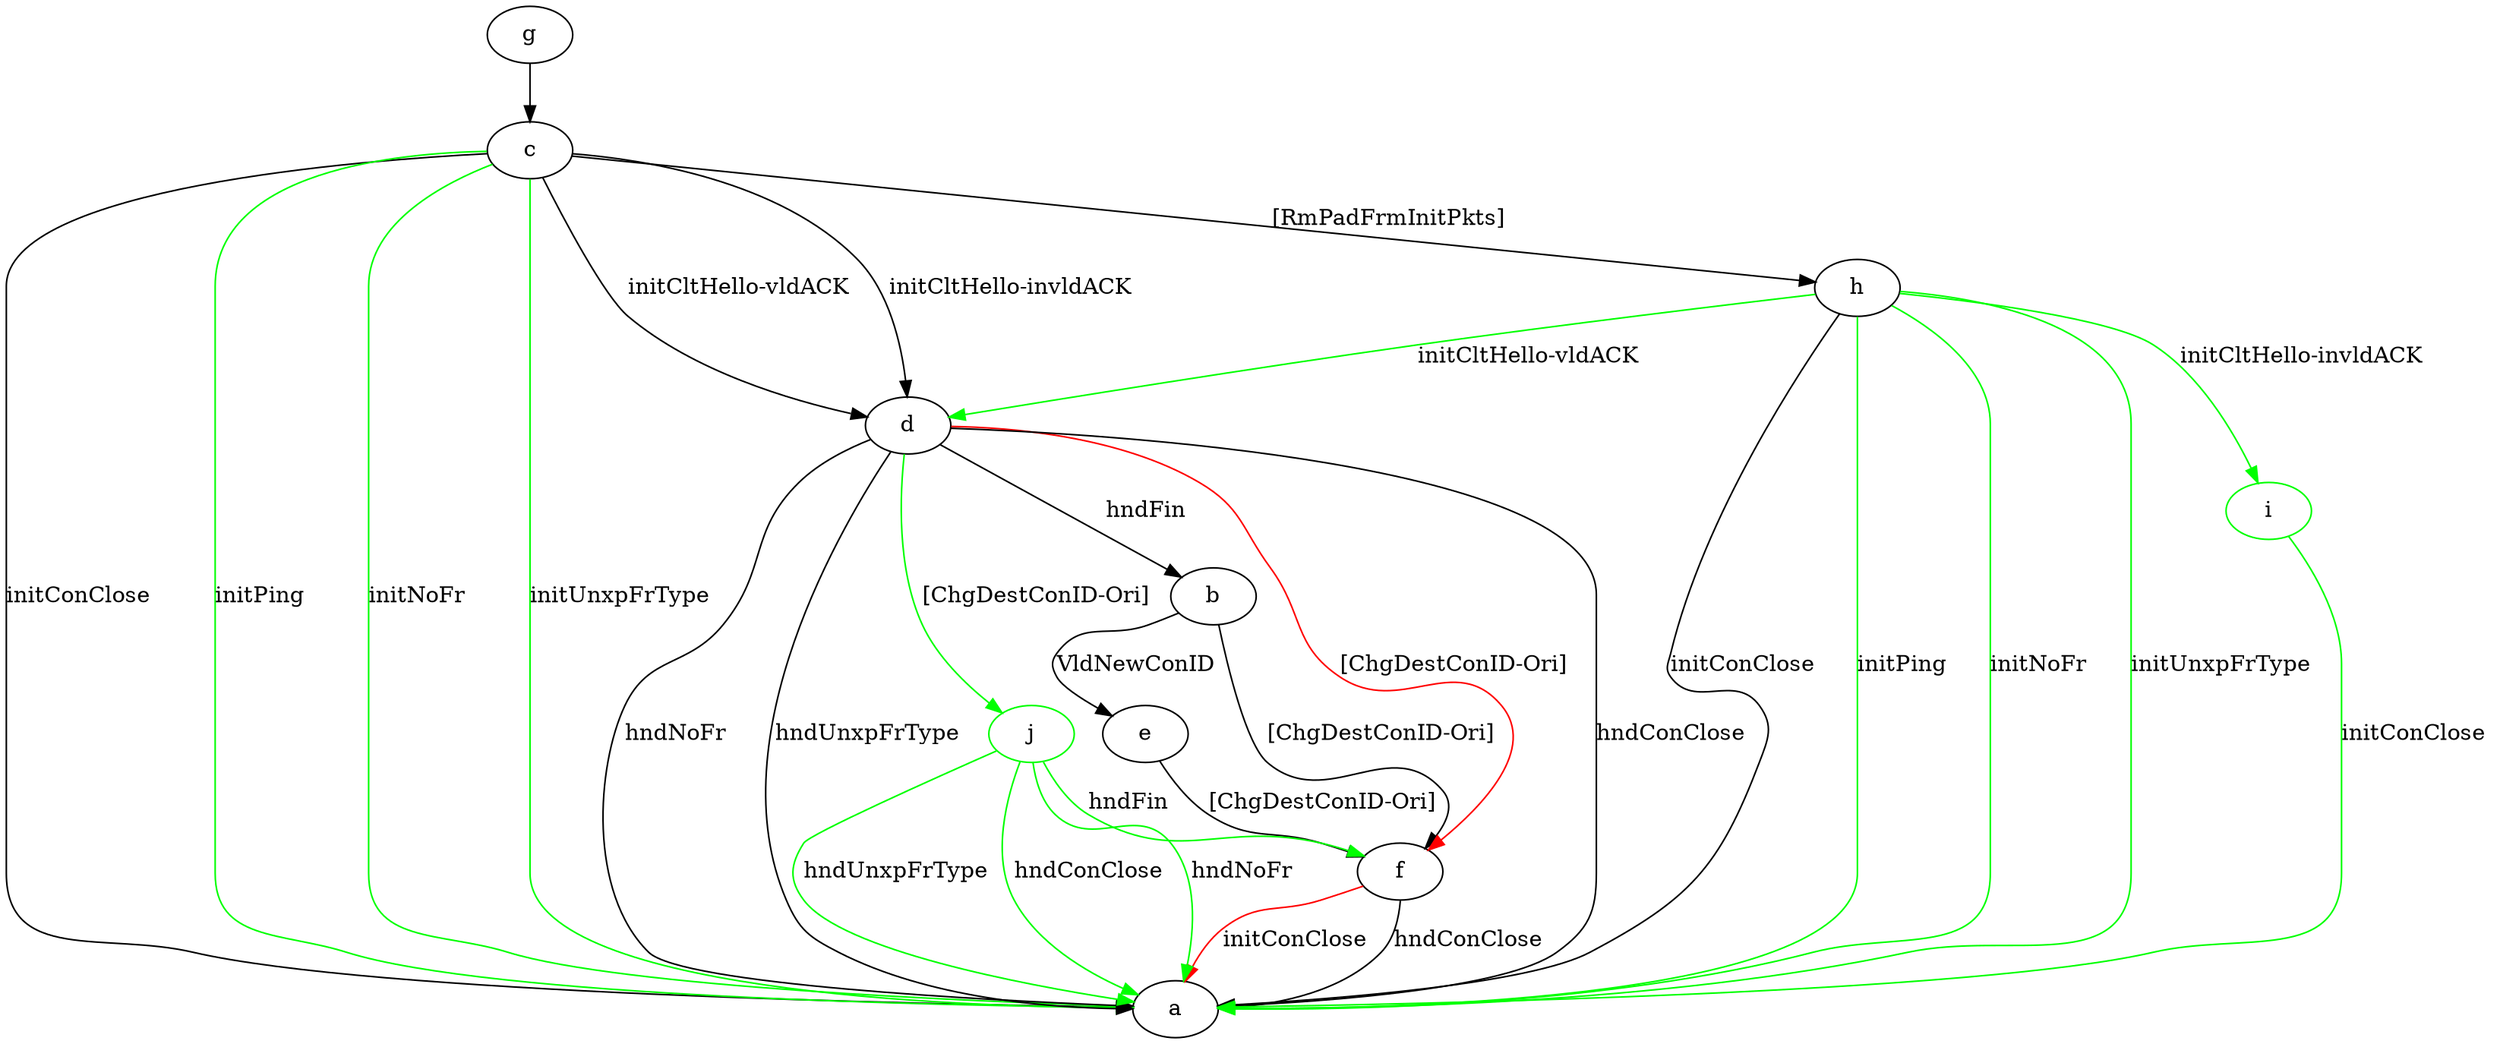 digraph "" {
	b -> e	[key=0,
		label="VldNewConID "];
	b -> f	[key=0,
		label="[ChgDestConID-Ori] "];
	c -> a	[key=0,
		label="initConClose "];
	c -> a	[key=1,
		color=green,
		label="initPing "];
	c -> a	[key=2,
		color=green,
		label="initNoFr "];
	c -> a	[key=3,
		color=green,
		label="initUnxpFrType "];
	c -> d	[key=0,
		label="initCltHello-vldACK "];
	c -> d	[key=1,
		label="initCltHello-invldACK "];
	c -> h	[key=0,
		label="[RmPadFrmInitPkts] "];
	d -> a	[key=0,
		label="hndConClose "];
	d -> a	[key=1,
		label="hndNoFr "];
	d -> a	[key=2,
		label="hndUnxpFrType "];
	d -> b	[key=0,
		label="hndFin "];
	d -> f	[key=0,
		color=red,
		label="[ChgDestConID-Ori] "];
	j	[color=green];
	d -> j	[key=0,
		color=green,
		label="[ChgDestConID-Ori] "];
	e -> f	[key=0,
		label="[ChgDestConID-Ori] "];
	f -> a	[key=0,
		label="hndConClose "];
	f -> a	[key=1,
		color=red,
		label="initConClose "];
	g -> c	[key=0];
	h -> a	[key=0,
		label="initConClose "];
	h -> a	[key=1,
		color=green,
		label="initPing "];
	h -> a	[key=2,
		color=green,
		label="initNoFr "];
	h -> a	[key=3,
		color=green,
		label="initUnxpFrType "];
	h -> d	[key=0,
		color=green,
		label="initCltHello-vldACK "];
	i	[color=green];
	h -> i	[key=0,
		color=green,
		label="initCltHello-invldACK "];
	i -> a	[key=0,
		color=green,
		label="initConClose "];
	j -> a	[key=0,
		color=green,
		label="hndConClose "];
	j -> a	[key=1,
		color=green,
		label="hndNoFr "];
	j -> a	[key=2,
		color=green,
		label="hndUnxpFrType "];
	j -> f	[key=0,
		color=green,
		label="hndFin "];
}

